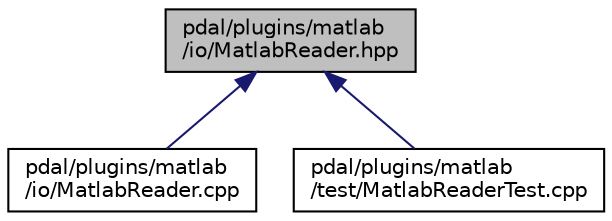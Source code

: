 digraph "pdal/plugins/matlab/io/MatlabReader.hpp"
{
  edge [fontname="Helvetica",fontsize="10",labelfontname="Helvetica",labelfontsize="10"];
  node [fontname="Helvetica",fontsize="10",shape=record];
  Node1 [label="pdal/plugins/matlab\l/io/MatlabReader.hpp",height=0.2,width=0.4,color="black", fillcolor="grey75", style="filled", fontcolor="black"];
  Node1 -> Node2 [dir="back",color="midnightblue",fontsize="10",style="solid",fontname="Helvetica"];
  Node2 [label="pdal/plugins/matlab\l/io/MatlabReader.cpp",height=0.2,width=0.4,color="black", fillcolor="white", style="filled",URL="$MatlabReader_8cpp.html"];
  Node1 -> Node3 [dir="back",color="midnightblue",fontsize="10",style="solid",fontname="Helvetica"];
  Node3 [label="pdal/plugins/matlab\l/test/MatlabReaderTest.cpp",height=0.2,width=0.4,color="black", fillcolor="white", style="filled",URL="$MatlabReaderTest_8cpp.html"];
}
